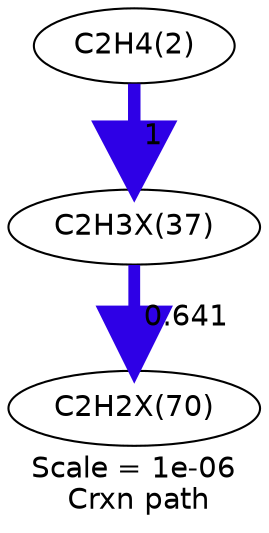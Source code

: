 digraph reaction_paths {
center=1;
s5 -> s13[fontname="Helvetica", style="setlinewidth(6)", arrowsize=3, color="0.7, 1.5, 0.9"
, label=" 1"];
s13 -> s22[fontname="Helvetica", style="setlinewidth(5.66)", arrowsize=2.83, color="0.7, 1.14, 0.9"
, label=" 0.641"];
s5 [ fontname="Helvetica", label="C2H4(2)"];
s13 [ fontname="Helvetica", label="C2H3X(37)"];
s22 [ fontname="Helvetica", label="C2H2X(70)"];
 label = "Scale = 1e-06\l Crxn path";
 fontname = "Helvetica";
}
